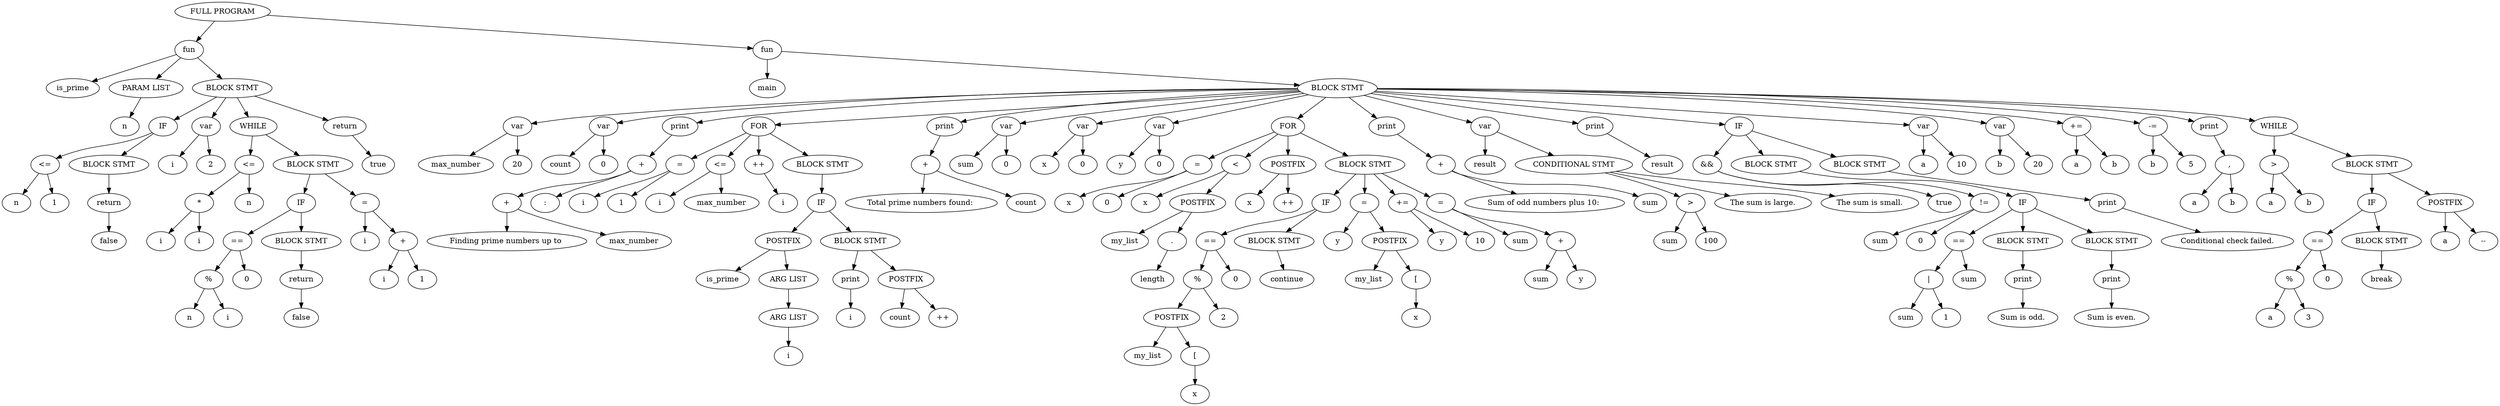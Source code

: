digraph AST {
  node0 [label="FULL PROGRAM"];
  node1 [label="fun"];
  node0 -> node1;
  node2 [label="is_prime"];
  node1 -> node2;
  node3 [label="PARAM LIST"];
  node1 -> node3;
  node4 [label="n"];
  node3 -> node4;
  node5 [label="BLOCK STMT"];
  node1 -> node5;
  node6 [label="IF"];
  node5 -> node6;
  node7 [label="<="];
  node6 -> node7;
  node8 [label="n"];
  node7 -> node8;
  node9 [label="1"];
  node7 -> node9;
  node10 [label="BLOCK STMT"];
  node6 -> node10;
  node11 [label="return"];
  node10 -> node11;
  node12 [label="false"];
  node11 -> node12;
  node13 [label="var"];
  node5 -> node13;
  node14 [label="i"];
  node13 -> node14;
  node15 [label="2"];
  node13 -> node15;
  node16 [label="WHILE"];
  node5 -> node16;
  node17 [label="<="];
  node16 -> node17;
  node18 [label="*"];
  node17 -> node18;
  node19 [label="i"];
  node18 -> node19;
  node20 [label="i"];
  node18 -> node20;
  node21 [label="n"];
  node17 -> node21;
  node22 [label="BLOCK STMT"];
  node16 -> node22;
  node23 [label="IF"];
  node22 -> node23;
  node24 [label="=="];
  node23 -> node24;
  node25 [label="%"];
  node24 -> node25;
  node26 [label="n"];
  node25 -> node26;
  node27 [label="i"];
  node25 -> node27;
  node28 [label="0"];
  node24 -> node28;
  node29 [label="BLOCK STMT"];
  node23 -> node29;
  node30 [label="return"];
  node29 -> node30;
  node31 [label="false"];
  node30 -> node31;
  node32 [label="="];
  node22 -> node32;
  node33 [label="i"];
  node32 -> node33;
  node34 [label="+"];
  node32 -> node34;
  node35 [label="i"];
  node34 -> node35;
  node36 [label="1"];
  node34 -> node36;
  node37 [label="return"];
  node5 -> node37;
  node38 [label="true"];
  node37 -> node38;
  node39 [label="fun"];
  node0 -> node39;
  node40 [label="main"];
  node39 -> node40;
  node41 [label="BLOCK STMT"];
  node39 -> node41;
  node42 [label="var"];
  node41 -> node42;
  node43 [label="max_number"];
  node42 -> node43;
  node44 [label="20"];
  node42 -> node44;
  node45 [label="var"];
  node41 -> node45;
  node46 [label="count"];
  node45 -> node46;
  node47 [label="0"];
  node45 -> node47;
  node48 [label="print"];
  node41 -> node48;
  node49 [label="+"];
  node48 -> node49;
  node50 [label="+"];
  node49 -> node50;
  node51 [label="Finding prime numbers up to "];
  node50 -> node51;
  node52 [label="max_number"];
  node50 -> node52;
  node53 [label=":"];
  node49 -> node53;
  node54 [label="FOR"];
  node41 -> node54;
  node55 [label="="];
  node54 -> node55;
  node56 [label="i"];
  node55 -> node56;
  node57 [label="1"];
  node55 -> node57;
  node58 [label="<="];
  node54 -> node58;
  node59 [label="i"];
  node58 -> node59;
  node60 [label="max_number"];
  node58 -> node60;
  node61 [label="++"];
  node54 -> node61;
  node62 [label="i"];
  node61 -> node62;
  node63 [label="BLOCK STMT"];
  node54 -> node63;
  node64 [label="IF"];
  node63 -> node64;
  node65 [label="POSTFIX"];
  node64 -> node65;
  node66 [label="is_prime"];
  node65 -> node66;
  node67 [label="ARG LIST"];
  node65 -> node67;
  node68 [label="ARG LIST"];
  node67 -> node68;
  node69 [label="i"];
  node68 -> node69;
  node70 [label="BLOCK STMT"];
  node64 -> node70;
  node71 [label="print"];
  node70 -> node71;
  node72 [label="i"];
  node71 -> node72;
  node73 [label="POSTFIX"];
  node70 -> node73;
  node74 [label="count"];
  node73 -> node74;
  node75 [label="++"];
  node73 -> node75;
  node76 [label="print"];
  node41 -> node76;
  node77 [label="+"];
  node76 -> node77;
  node78 [label="Total prime numbers found: "];
  node77 -> node78;
  node79 [label="count"];
  node77 -> node79;
  node80 [label="var"];
  node41 -> node80;
  node81 [label="sum"];
  node80 -> node81;
  node82 [label="0"];
  node80 -> node82;
  node83 [label="var"];
  node41 -> node83;
  node84 [label="x"];
  node83 -> node84;
  node85 [label="0"];
  node83 -> node85;
  node86 [label="var"];
  node41 -> node86;
  node87 [label="y"];
  node86 -> node87;
  node88 [label="0"];
  node86 -> node88;
  node89 [label="FOR"];
  node41 -> node89;
  node90 [label="="];
  node89 -> node90;
  node91 [label="x"];
  node90 -> node91;
  node92 [label="0"];
  node90 -> node92;
  node93 [label="<"];
  node89 -> node93;
  node94 [label="x"];
  node93 -> node94;
  node95 [label="POSTFIX"];
  node93 -> node95;
  node96 [label="my_list"];
  node95 -> node96;
  node97 [label="."];
  node95 -> node97;
  node98 [label="length"];
  node97 -> node98;
  node99 [label="POSTFIX"];
  node89 -> node99;
  node100 [label="x"];
  node99 -> node100;
  node101 [label="++"];
  node99 -> node101;
  node102 [label="BLOCK STMT"];
  node89 -> node102;
  node103 [label="IF"];
  node102 -> node103;
  node104 [label="=="];
  node103 -> node104;
  node105 [label="%"];
  node104 -> node105;
  node106 [label="POSTFIX"];
  node105 -> node106;
  node107 [label="my_list"];
  node106 -> node107;
  node108 [label="["];
  node106 -> node108;
  node109 [label="x"];
  node108 -> node109;
  node110 [label="2"];
  node105 -> node110;
  node111 [label="0"];
  node104 -> node111;
  node112 [label="BLOCK STMT"];
  node103 -> node112;
  node113 [label="continue"];
  node112 -> node113;
  node114 [label="="];
  node102 -> node114;
  node115 [label="y"];
  node114 -> node115;
  node116 [label="POSTFIX"];
  node114 -> node116;
  node117 [label="my_list"];
  node116 -> node117;
  node118 [label="["];
  node116 -> node118;
  node119 [label="x"];
  node118 -> node119;
  node120 [label="+="];
  node102 -> node120;
  node121 [label="y"];
  node120 -> node121;
  node122 [label="10"];
  node120 -> node122;
  node123 [label="="];
  node102 -> node123;
  node124 [label="sum"];
  node123 -> node124;
  node125 [label="+"];
  node123 -> node125;
  node126 [label="sum"];
  node125 -> node126;
  node127 [label="y"];
  node125 -> node127;
  node128 [label="print"];
  node41 -> node128;
  node129 [label="+"];
  node128 -> node129;
  node130 [label="Sum of odd numbers plus 10: "];
  node129 -> node130;
  node131 [label="sum"];
  node129 -> node131;
  node132 [label="var"];
  node41 -> node132;
  node133 [label="result"];
  node132 -> node133;
  node134 [label="CONDITIONAL STMT"];
  node132 -> node134;
  node135 [label=">"];
  node134 -> node135;
  node136 [label="sum"];
  node135 -> node136;
  node137 [label="100"];
  node135 -> node137;
  node138 [label="The sum is large."];
  node134 -> node138;
  node139 [label="The sum is small."];
  node134 -> node139;
  node140 [label="print"];
  node41 -> node140;
  node141 [label="result"];
  node140 -> node141;
  node142 [label="IF"];
  node41 -> node142;
  node143 [label="&&"];
  node142 -> node143;
  node144 [label="true"];
  node143 -> node144;
  node145 [label="!="];
  node143 -> node145;
  node146 [label="sum"];
  node145 -> node146;
  node147 [label="0"];
  node145 -> node147;
  node148 [label="BLOCK STMT"];
  node142 -> node148;
  node149 [label="IF"];
  node148 -> node149;
  node150 [label="=="];
  node149 -> node150;
  node151 [label="|"];
  node150 -> node151;
  node152 [label="sum"];
  node151 -> node152;
  node153 [label="1"];
  node151 -> node153;
  node154 [label="sum"];
  node150 -> node154;
  node155 [label="BLOCK STMT"];
  node149 -> node155;
  node156 [label="print"];
  node155 -> node156;
  node157 [label="Sum is odd."];
  node156 -> node157;
  node158 [label="BLOCK STMT"];
  node149 -> node158;
  node159 [label="print"];
  node158 -> node159;
  node160 [label="Sum is even."];
  node159 -> node160;
  node161 [label="BLOCK STMT"];
  node142 -> node161;
  node162 [label="print"];
  node161 -> node162;
  node163 [label="Conditional check failed."];
  node162 -> node163;
  node164 [label="var"];
  node41 -> node164;
  node165 [label="a"];
  node164 -> node165;
  node166 [label="10"];
  node164 -> node166;
  node167 [label="var"];
  node41 -> node167;
  node168 [label="b"];
  node167 -> node168;
  node169 [label="20"];
  node167 -> node169;
  node170 [label="+="];
  node41 -> node170;
  node171 [label="a"];
  node170 -> node171;
  node172 [label="b"];
  node170 -> node172;
  node173 [label="-="];
  node41 -> node173;
  node174 [label="b"];
  node173 -> node174;
  node175 [label="5"];
  node173 -> node175;
  node176 [label="print"];
  node41 -> node176;
  node177 [label=","];
  node176 -> node177;
  node178 [label="a"];
  node177 -> node178;
  node179 [label="b"];
  node177 -> node179;
  node180 [label="WHILE"];
  node41 -> node180;
  node181 [label=">"];
  node180 -> node181;
  node182 [label="a"];
  node181 -> node182;
  node183 [label="b"];
  node181 -> node183;
  node184 [label="BLOCK STMT"];
  node180 -> node184;
  node185 [label="IF"];
  node184 -> node185;
  node186 [label="=="];
  node185 -> node186;
  node187 [label="%"];
  node186 -> node187;
  node188 [label="a"];
  node187 -> node188;
  node189 [label="3"];
  node187 -> node189;
  node190 [label="0"];
  node186 -> node190;
  node191 [label="BLOCK STMT"];
  node185 -> node191;
  node192 [label="break"];
  node191 -> node192;
  node193 [label="POSTFIX"];
  node184 -> node193;
  node194 [label="a"];
  node193 -> node194;
  node195 [label="--"];
  node193 -> node195;
}
